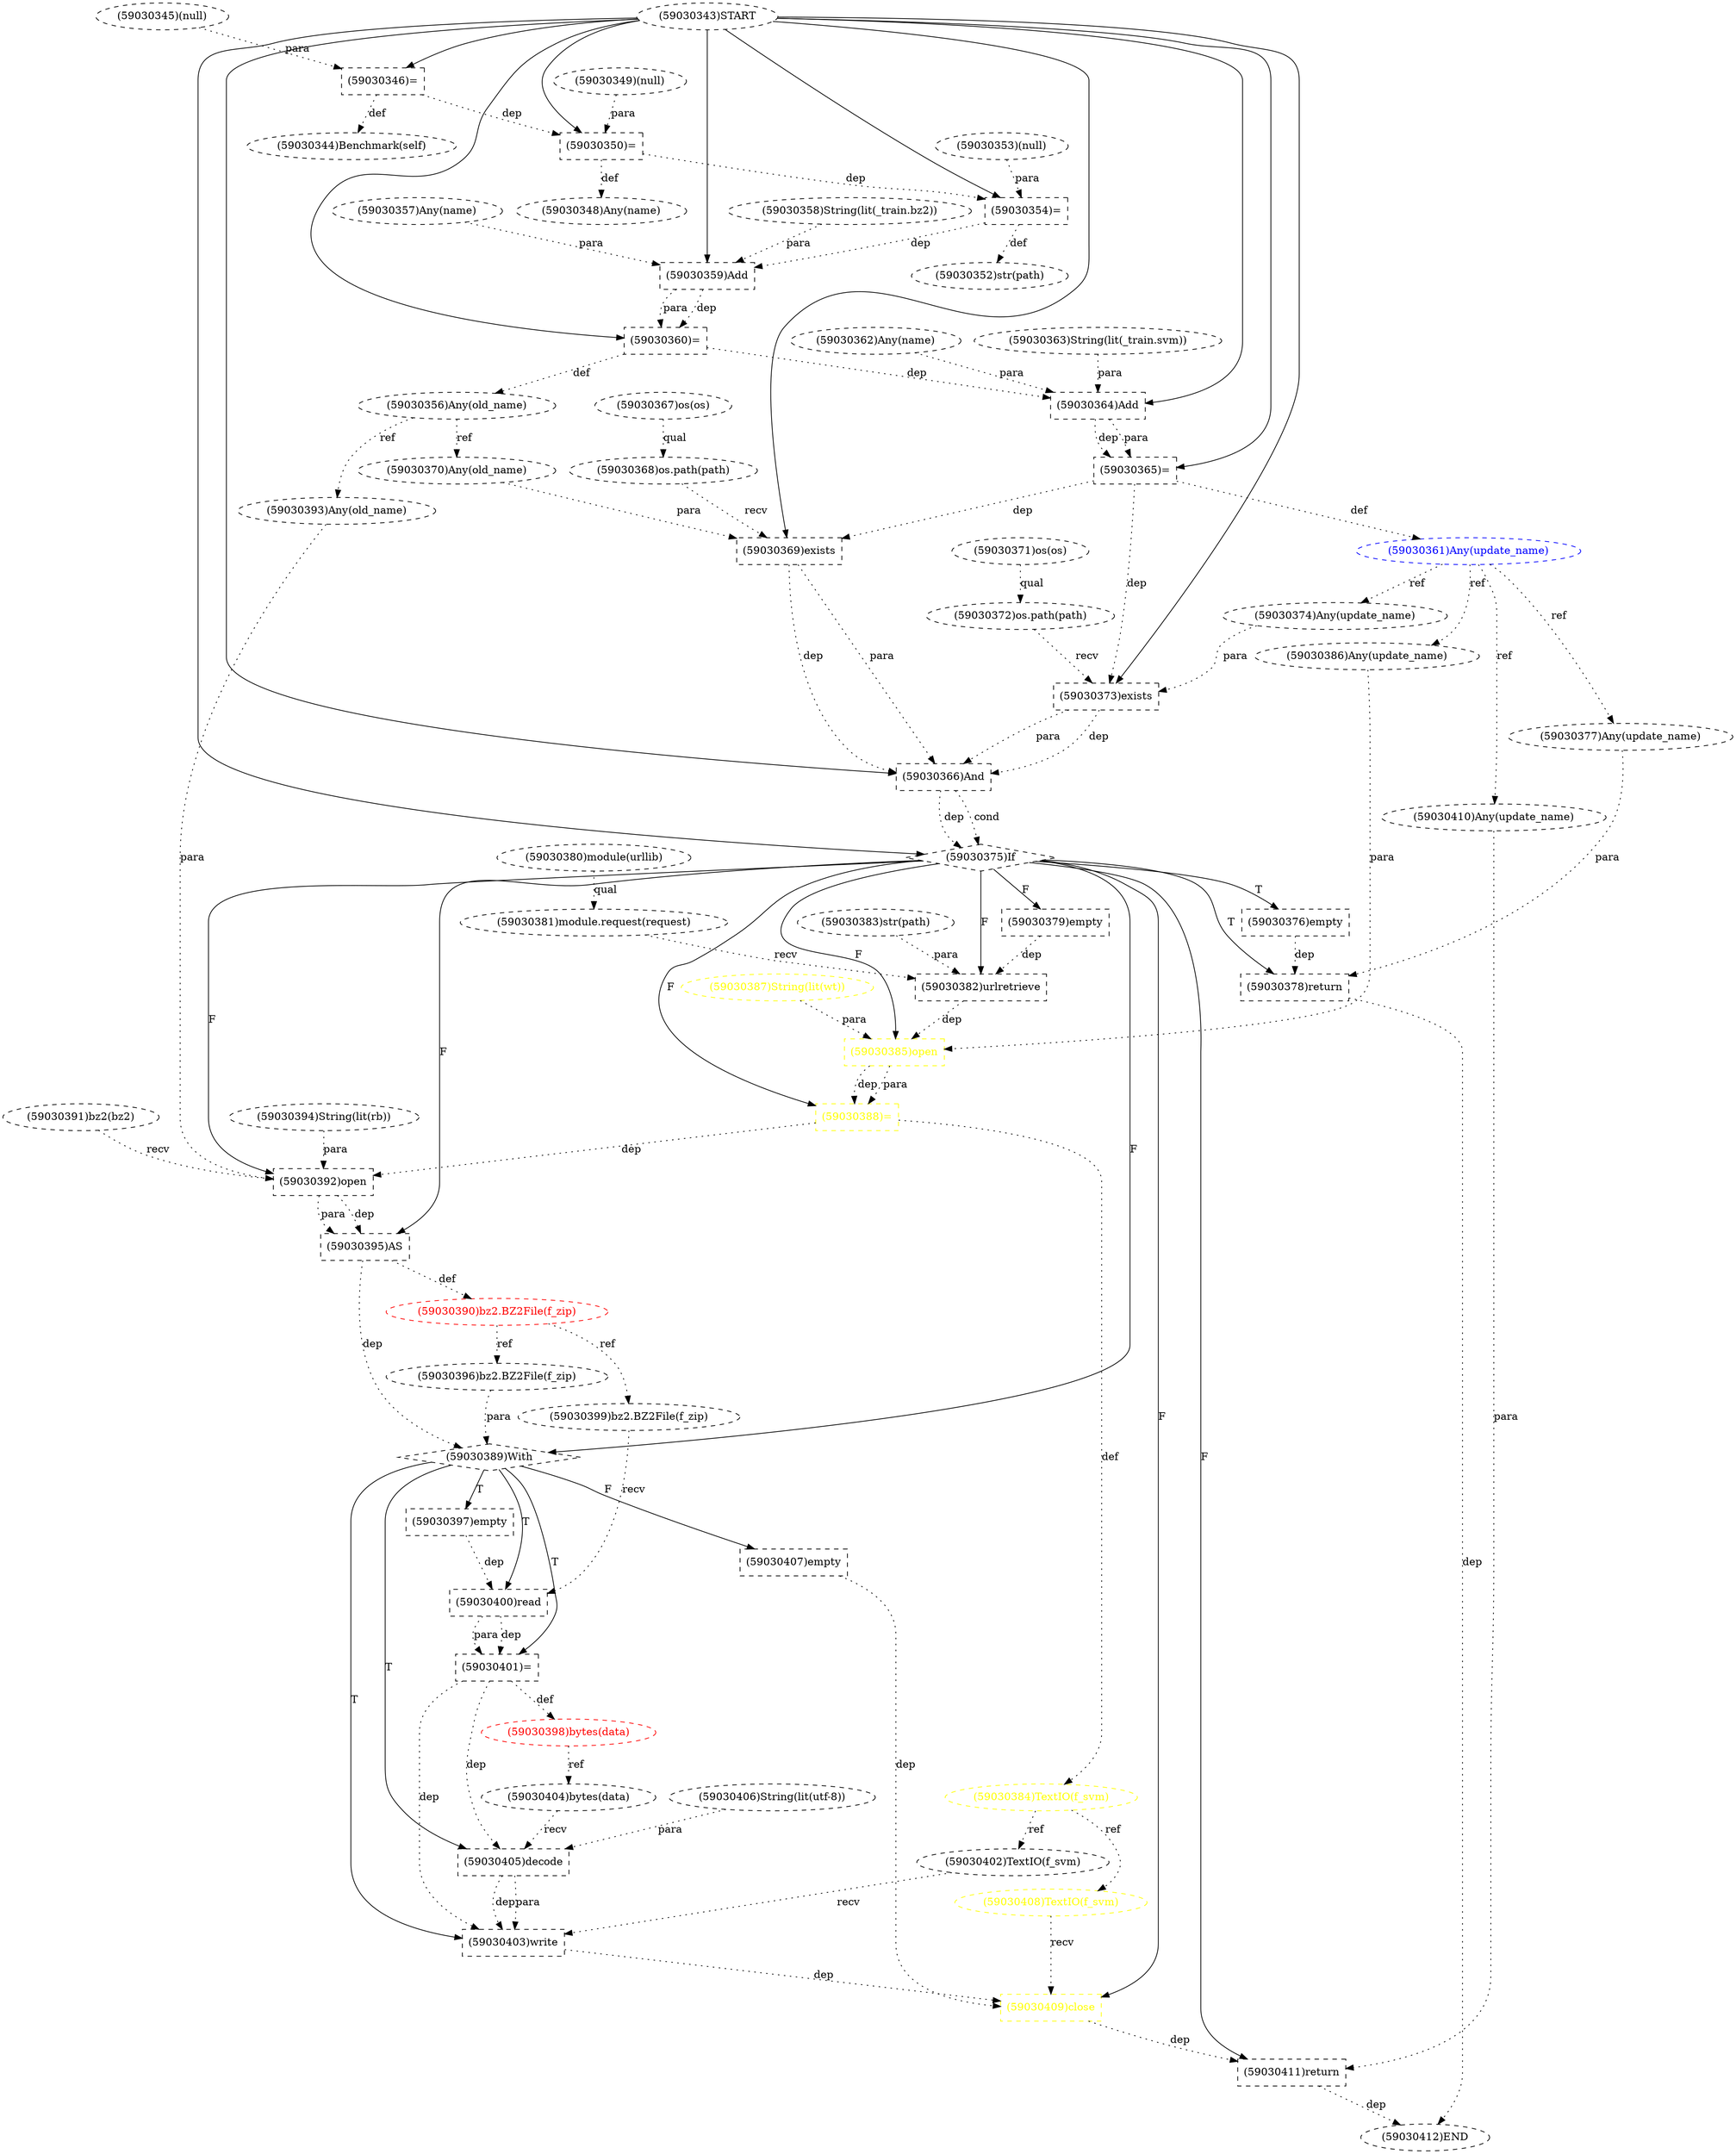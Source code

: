 digraph G {
1 [label="(59030393)Any(old_name)" shape=ellipse style=dashed]
2 [label="(59030344)Benchmark(self)" shape=ellipse style=dashed]
3 [label="(59030382)urlretrieve" shape=box style=dashed]
4 [label="(59030389)With" shape=diamond style=dashed]
5 [label="(59030412)END" style=dashed]
6 [label="(59030361)Any(update_name)" shape=ellipse style=dashed color=blue fontcolor=blue]
7 [label="(59030353)(null)" shape=ellipse style=dashed]
8 [label="(59030390)bz2.BZ2File(f_zip)" shape=ellipse style=dashed color=red fontcolor=red]
9 [label="(59030399)bz2.BZ2File(f_zip)" shape=ellipse style=dashed]
10 [label="(59030383)str(path)" shape=ellipse style=dashed]
11 [label="(59030376)empty" shape=box style=dashed]
12 [label="(59030395)AS" shape=box style=dashed]
13 [label="(59030385)open" shape=box style=dashed color=yellow fontcolor=yellow]
14 [label="(59030364)Add" shape=box style=dashed]
15 [label="(59030377)Any(update_name)" shape=ellipse style=dashed]
16 [label="(59030358)String(lit(_train.bz2))" shape=ellipse style=dashed]
17 [label="(59030388)=" shape=box style=dashed color=yellow fontcolor=yellow]
18 [label="(59030396)bz2.BZ2File(f_zip)" shape=ellipse style=dashed]
19 [label="(59030398)bytes(data)" shape=ellipse style=dashed color=red fontcolor=red]
20 [label="(59030367)os(os)" shape=ellipse style=dashed]
21 [label="(59030350)=" shape=box style=dashed]
22 [label="(59030371)os(os)" shape=ellipse style=dashed]
23 [label="(59030405)decode" shape=box style=dashed]
24 [label="(59030354)=" shape=box style=dashed]
25 [label="(59030373)exists" shape=box style=dashed]
26 [label="(59030356)Any(old_name)" shape=ellipse style=dashed color=black fontcolor=black]
27 [label="(59030365)=" shape=box style=dashed]
28 [label="(59030406)String(lit(utf-8))" shape=ellipse style=dashed]
29 [label="(59030343)START" style=dashed]
30 [label="(59030401)=" shape=box style=dashed]
31 [label="(59030408)TextIO(f_svm)" shape=ellipse style=dashed color=yellow fontcolor=yellow]
32 [label="(59030381)module.request(request)" shape=ellipse style=dashed]
33 [label="(59030368)os.path(path)" shape=ellipse style=dashed]
34 [label="(59030378)return" shape=box style=dashed]
35 [label="(59030362)Any(name)" shape=ellipse style=dashed]
36 [label="(59030345)(null)" shape=ellipse style=dashed]
37 [label="(59030357)Any(name)" shape=ellipse style=dashed]
38 [label="(59030360)=" shape=box style=dashed]
39 [label="(59030397)empty" shape=box style=dashed]
40 [label="(59030380)module(urllib)" shape=ellipse style=dashed]
41 [label="(59030402)TextIO(f_svm)" shape=ellipse style=dashed]
42 [label="(59030363)String(lit(_train.svm))" shape=ellipse style=dashed]
43 [label="(59030394)String(lit(rb))" shape=ellipse style=dashed]
44 [label="(59030409)close" shape=box style=dashed color=yellow fontcolor=yellow]
45 [label="(59030387)String(lit(wt))" shape=ellipse style=dashed color=yellow fontcolor=yellow]
46 [label="(59030400)read" shape=box style=dashed]
47 [label="(59030359)Add" shape=box style=dashed]
48 [label="(59030403)write" shape=box style=dashed]
49 [label="(59030372)os.path(path)" shape=ellipse style=dashed]
50 [label="(59030375)If" shape=diamond style=dashed]
51 [label="(59030386)Any(update_name)" shape=ellipse style=dashed]
52 [label="(59030348)Any(name)" shape=ellipse style=dashed]
53 [label="(59030407)empty" shape=box style=dashed]
54 [label="(59030370)Any(old_name)" shape=ellipse style=dashed]
55 [label="(59030384)TextIO(f_svm)" shape=ellipse style=dashed color=yellow fontcolor=yellow]
56 [label="(59030404)bytes(data)" shape=ellipse style=dashed]
57 [label="(59030369)exists" shape=box style=dashed]
58 [label="(59030379)empty" shape=box style=dashed]
59 [label="(59030349)(null)" shape=ellipse style=dashed]
60 [label="(59030374)Any(update_name)" shape=ellipse style=dashed]
61 [label="(59030392)open" shape=box style=dashed]
62 [label="(59030352)str(path)" shape=ellipse style=dashed]
63 [label="(59030346)=" shape=box style=dashed]
64 [label="(59030410)Any(update_name)" shape=ellipse style=dashed]
65 [label="(59030411)return" shape=box style=dashed]
66 [label="(59030391)bz2(bz2)" shape=ellipse style=dashed]
67 [label="(59030366)And" shape=box style=dashed]
26 -> 1 [label="ref" style=dotted];
63 -> 2 [label="def" style=dotted];
50 -> 3 [label="F"];
32 -> 3 [label="recv" style=dotted];
10 -> 3 [label="para" style=dotted];
58 -> 3 [label="dep" style=dotted];
50 -> 4 [label="F"];
12 -> 4 [label="dep" style=dotted];
18 -> 4 [label="para" style=dotted];
34 -> 5 [label="dep" style=dotted];
65 -> 5 [label="dep" style=dotted];
27 -> 6 [label="def" style=dotted];
12 -> 8 [label="def" style=dotted];
8 -> 9 [label="ref" style=dotted];
50 -> 11 [label="T"];
50 -> 12 [label="F"];
61 -> 12 [label="dep" style=dotted];
61 -> 12 [label="para" style=dotted];
50 -> 13 [label="F"];
51 -> 13 [label="para" style=dotted];
45 -> 13 [label="para" style=dotted];
3 -> 13 [label="dep" style=dotted];
29 -> 14 [label="" style=solid];
35 -> 14 [label="para" style=dotted];
42 -> 14 [label="para" style=dotted];
38 -> 14 [label="dep" style=dotted];
6 -> 15 [label="ref" style=dotted];
50 -> 17 [label="F"];
13 -> 17 [label="dep" style=dotted];
13 -> 17 [label="para" style=dotted];
8 -> 18 [label="ref" style=dotted];
30 -> 19 [label="def" style=dotted];
29 -> 21 [label="" style=solid];
59 -> 21 [label="para" style=dotted];
63 -> 21 [label="dep" style=dotted];
4 -> 23 [label="T"];
56 -> 23 [label="recv" style=dotted];
28 -> 23 [label="para" style=dotted];
30 -> 23 [label="dep" style=dotted];
29 -> 24 [label="" style=solid];
7 -> 24 [label="para" style=dotted];
21 -> 24 [label="dep" style=dotted];
29 -> 25 [label="" style=solid];
49 -> 25 [label="recv" style=dotted];
60 -> 25 [label="para" style=dotted];
27 -> 25 [label="dep" style=dotted];
38 -> 26 [label="def" style=dotted];
29 -> 27 [label="" style=solid];
14 -> 27 [label="dep" style=dotted];
14 -> 27 [label="para" style=dotted];
4 -> 30 [label="T"];
46 -> 30 [label="dep" style=dotted];
46 -> 30 [label="para" style=dotted];
55 -> 31 [label="ref" style=dotted];
40 -> 32 [label="qual" style=dotted];
20 -> 33 [label="qual" style=dotted];
50 -> 34 [label="T"];
15 -> 34 [label="para" style=dotted];
11 -> 34 [label="dep" style=dotted];
29 -> 38 [label="" style=solid];
47 -> 38 [label="dep" style=dotted];
47 -> 38 [label="para" style=dotted];
4 -> 39 [label="T"];
55 -> 41 [label="ref" style=dotted];
50 -> 44 [label="F"];
31 -> 44 [label="recv" style=dotted];
53 -> 44 [label="dep" style=dotted];
48 -> 44 [label="dep" style=dotted];
4 -> 46 [label="T"];
9 -> 46 [label="recv" style=dotted];
39 -> 46 [label="dep" style=dotted];
29 -> 47 [label="" style=solid];
37 -> 47 [label="para" style=dotted];
16 -> 47 [label="para" style=dotted];
24 -> 47 [label="dep" style=dotted];
4 -> 48 [label="T"];
41 -> 48 [label="recv" style=dotted];
23 -> 48 [label="dep" style=dotted];
23 -> 48 [label="para" style=dotted];
30 -> 48 [label="dep" style=dotted];
22 -> 49 [label="qual" style=dotted];
29 -> 50 [label="" style=solid];
67 -> 50 [label="dep" style=dotted];
67 -> 50 [label="cond" style=dotted];
6 -> 51 [label="ref" style=dotted];
21 -> 52 [label="def" style=dotted];
4 -> 53 [label="F"];
26 -> 54 [label="ref" style=dotted];
17 -> 55 [label="def" style=dotted];
19 -> 56 [label="ref" style=dotted];
29 -> 57 [label="" style=solid];
33 -> 57 [label="recv" style=dotted];
54 -> 57 [label="para" style=dotted];
27 -> 57 [label="dep" style=dotted];
50 -> 58 [label="F"];
6 -> 60 [label="ref" style=dotted];
50 -> 61 [label="F"];
66 -> 61 [label="recv" style=dotted];
1 -> 61 [label="para" style=dotted];
43 -> 61 [label="para" style=dotted];
17 -> 61 [label="dep" style=dotted];
24 -> 62 [label="def" style=dotted];
29 -> 63 [label="" style=solid];
36 -> 63 [label="para" style=dotted];
6 -> 64 [label="ref" style=dotted];
50 -> 65 [label="F"];
64 -> 65 [label="para" style=dotted];
44 -> 65 [label="dep" style=dotted];
29 -> 67 [label="" style=solid];
57 -> 67 [label="dep" style=dotted];
57 -> 67 [label="para" style=dotted];
25 -> 67 [label="dep" style=dotted];
25 -> 67 [label="para" style=dotted];
}